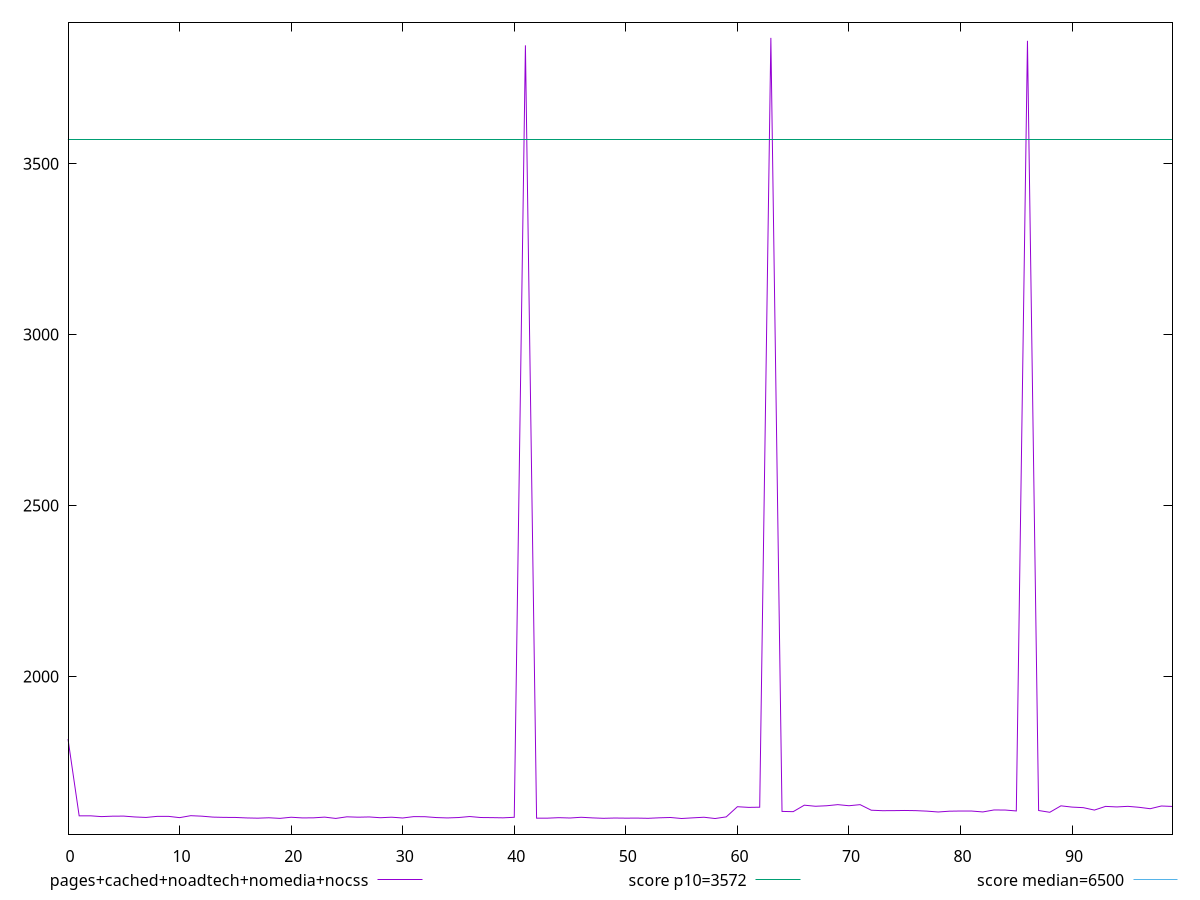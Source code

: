 reset

$pagesCachedNoadtechNomediaNocss <<EOF
0 1816.8045000000002
1 1592.3541
2 1592.3705999999997
3 1590.0034999999998
4 1591.2681499999999
5 1591.4663500000001
6 1588.9542999999999
7 1587.59275
8 1590.722
9 1590.7909000000004
10 1586.9856499999996
11 1592.6983499999997
12 1591.2694999999999
13 1588.5385999999999
14 1587.744
15 1587.5357
16 1586.17355
17 1585.42855
18 1586.607
19 1584.87185
20 1588.1526999999999
21 1586.2091
22 1586.4501
23 1588.50355
24 1584.703
25 1589.4185
26 1588.2816000000003
27 1589.009
28 1586.7365999999997
29 1588.2927999999997
30 1585.9735999999998
31 1590.0275499999998
32 1589.6812000000004
33 1587.2605
34 1586.14925
35 1587.3130500000002
36 1590.2495
37 1587.358
38 1587.0114000000003
39 1586.4407999999999
40 1588.0454999999997
41 3846.1010999999994
42 1585.5351
43 1585.5135
44 1586.9085000000002
45 1585.9415
46 1588.0583000000001
47 1586.2634999999998
48 1585.039
49 1585.8604500000001
50 1585.4869999999999
51 1585.6546499999997
52 1585.0355499999996
53 1586.49255
54 1587.43145
55 1584.4652999999998
56 1586.3931
57 1588.156
58 1584.4194
59 1589.1898500000002
60 1618.9575
61 1617.0188999999998
62 1617.5214500000002
63 3867.7709999999997
64 1605.224
65 1604.466
66 1623.4279999999999
67 1620.2805000000003
68 1621.7464999999997
69 1625.0171500000001
70 1621.8368500000001
71 1624.9878999999996
72 1608.72175
73 1607.3331000000003
74 1607.4855000000002
75 1607.97825
76 1607.43115
77 1605.993
78 1603.519
79 1605.8560999999997
80 1606.3619
81 1606.2757500000002
82 1603.6484999999998
83 1609.4495
84 1609.21835
85 1606.55505
86 3859.1946
87 1607.84315
88 1602.6415
89 1621.5286999999998
90 1617.8191500000003
91 1616.2256500000003
92 1609.146
93 1619.9218999999998
94 1618.2974
95 1620.0279500000001
96 1617.248
97 1613.1095
98 1621.052
99 1619.7161500000002
EOF

set key outside below
set xrange [0:99]
set yrange [1538.752368:3913.4380319999996]
set trange [1538.752368:3913.4380319999996]
set terminal svg size 640, 500 enhanced background rgb 'white'
set output "report_00018_2021-02-10T15-25-16.877Z/first-cpu-idle/comparison/line/4_vs_5.svg"

plot $pagesCachedNoadtechNomediaNocss title "pages+cached+noadtech+nomedia+nocss" with line, \
     3572 title "score p10=3572", \
     6500 title "score median=6500"

reset
